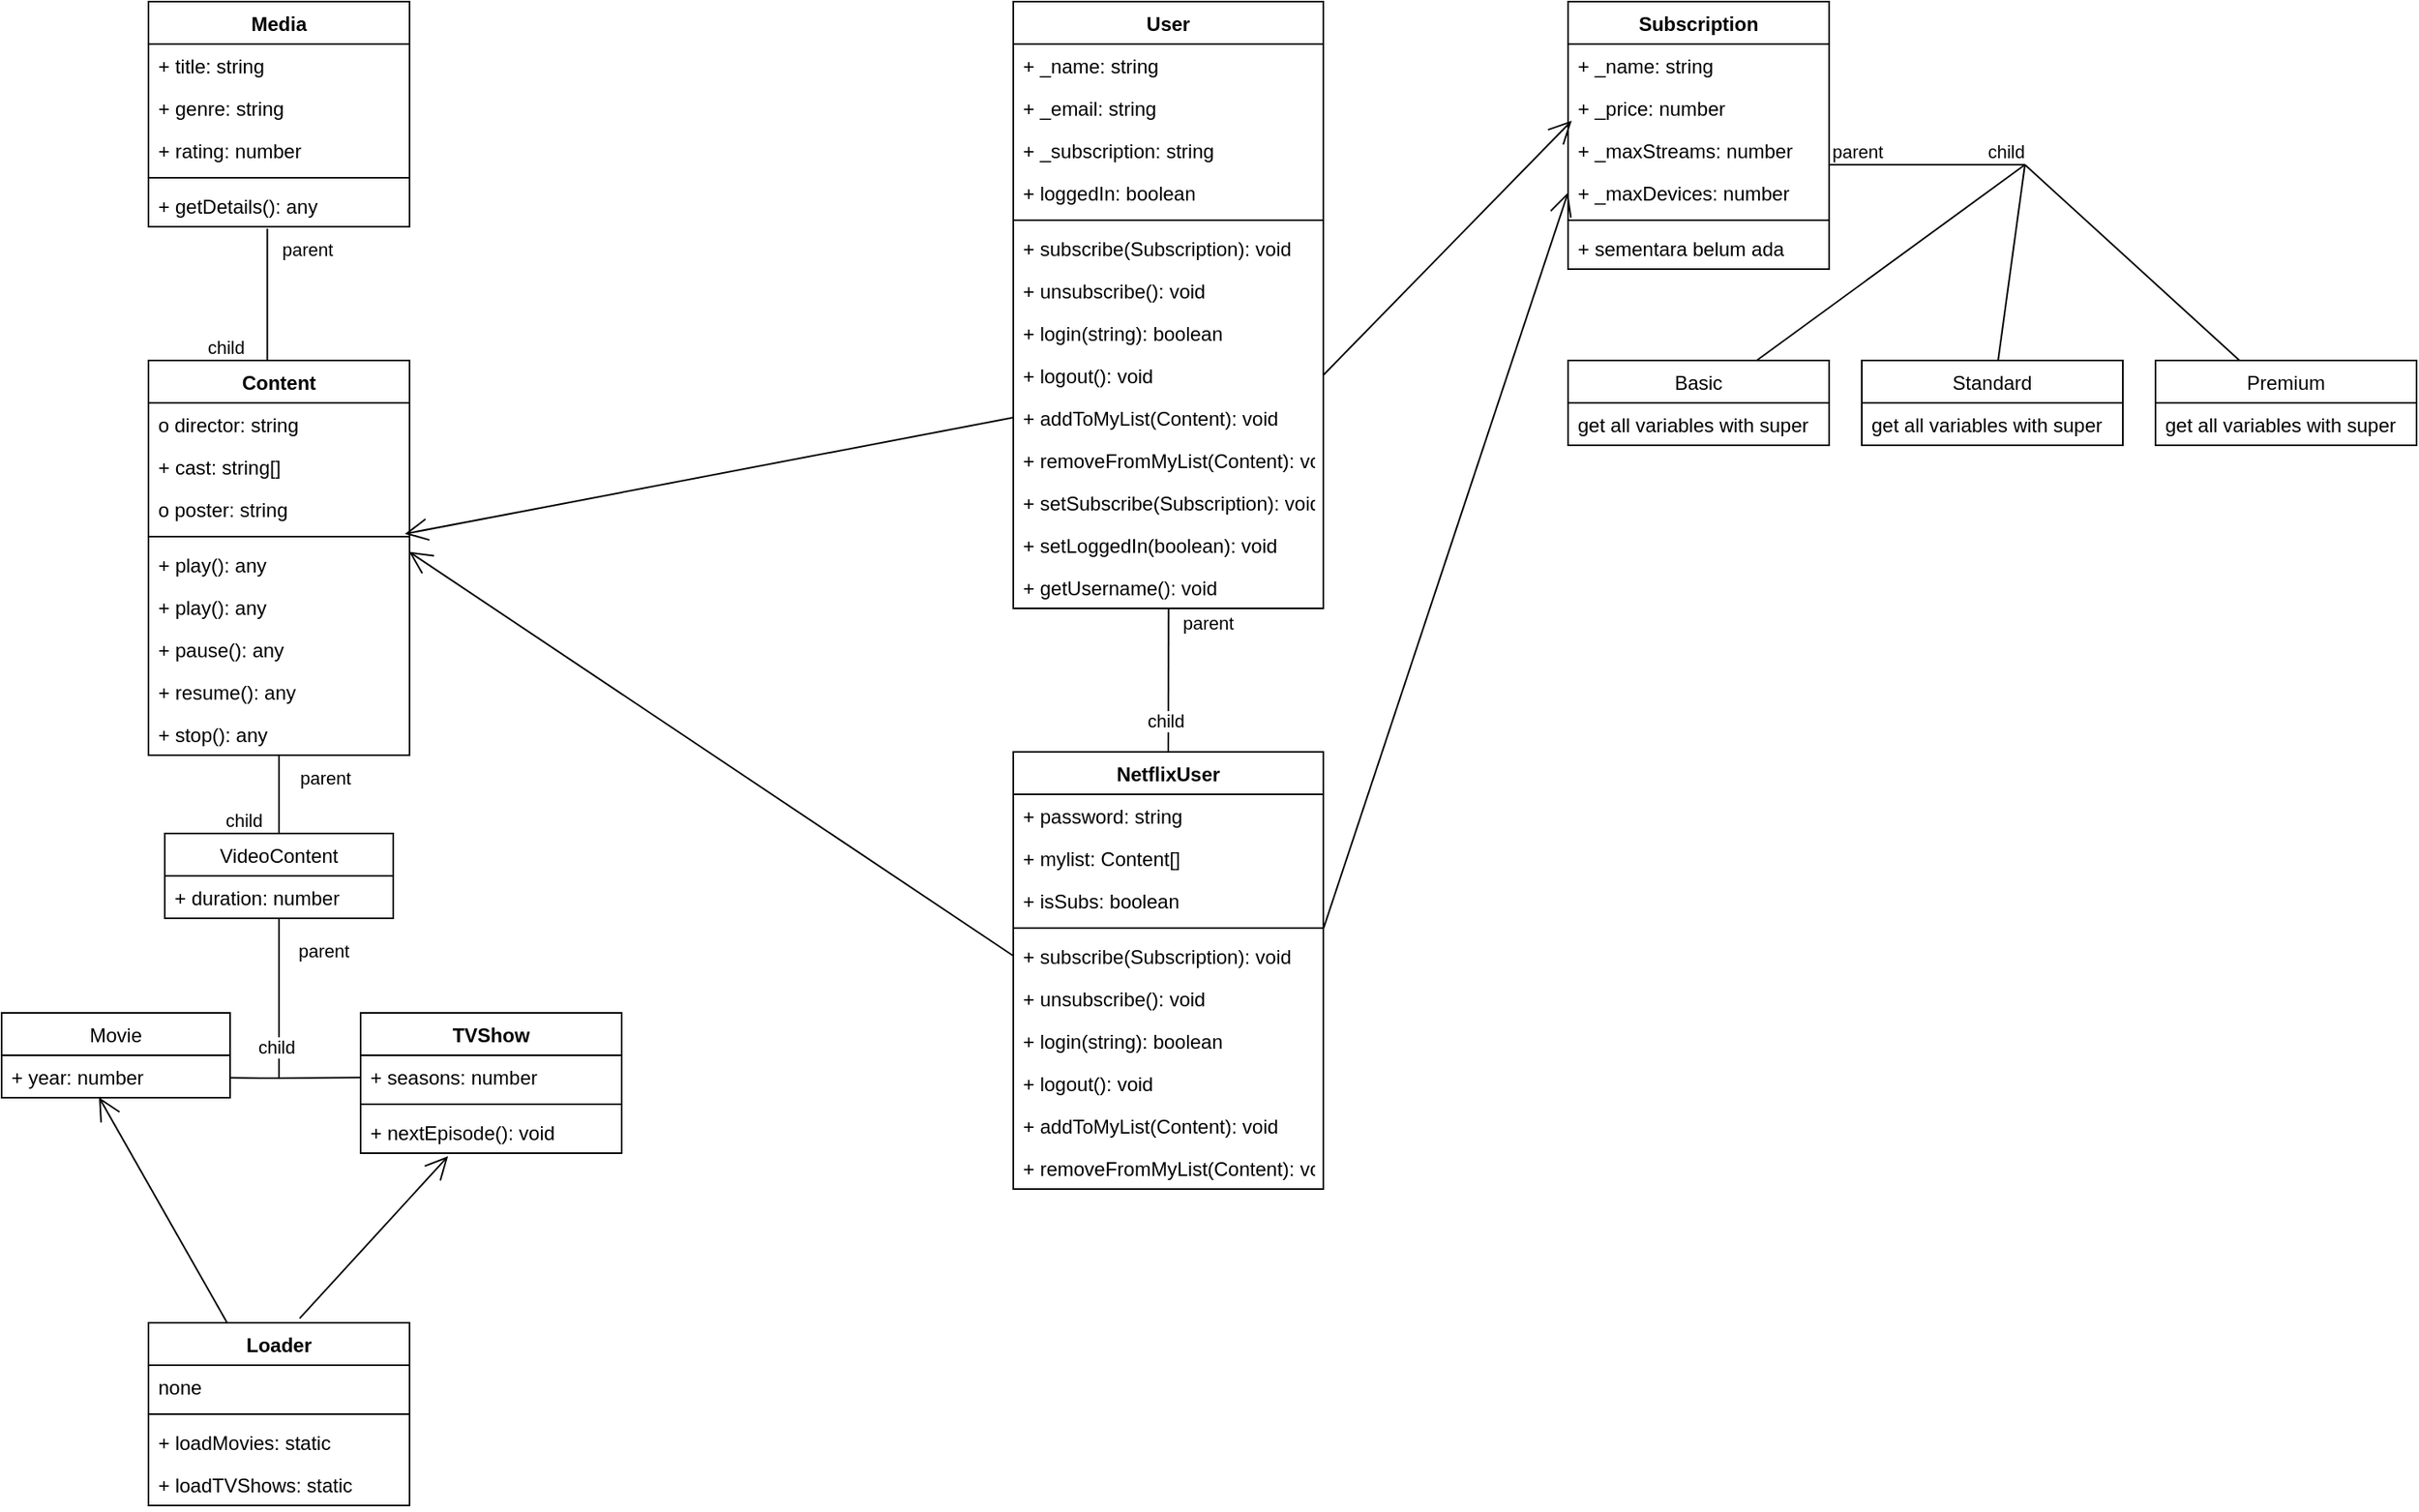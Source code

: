 <mxfile>
    <diagram id="Acv8xwLGpty85pNyHHhK" name="Page-1">
        <mxGraphModel dx="1274" dy="668" grid="1" gridSize="10" guides="1" tooltips="1" connect="1" arrows="1" fold="1" page="1" pageScale="1" pageWidth="850" pageHeight="1100" math="0" shadow="0">
            <root>
                <mxCell id="0"/>
                <mxCell id="1" parent="0"/>
                <mxCell id="2" value="Media" style="swimlane;fontStyle=1;align=center;verticalAlign=top;childLayout=stackLayout;horizontal=1;startSize=26;horizontalStack=0;resizeParent=1;resizeParentMax=0;resizeLast=0;collapsible=1;marginBottom=0;" parent="1" vertex="1">
                    <mxGeometry x="70" y="60" width="160" height="138" as="geometry"/>
                </mxCell>
                <mxCell id="3" value="+ title: string" style="text;strokeColor=none;fillColor=none;align=left;verticalAlign=top;spacingLeft=4;spacingRight=4;overflow=hidden;rotatable=0;points=[[0,0.5],[1,0.5]];portConstraint=eastwest;" parent="2" vertex="1">
                    <mxGeometry y="26" width="160" height="26" as="geometry"/>
                </mxCell>
                <mxCell id="7" value="+ genre: string" style="text;strokeColor=none;fillColor=none;align=left;verticalAlign=top;spacingLeft=4;spacingRight=4;overflow=hidden;rotatable=0;points=[[0,0.5],[1,0.5]];portConstraint=eastwest;" parent="2" vertex="1">
                    <mxGeometry y="52" width="160" height="26" as="geometry"/>
                </mxCell>
                <mxCell id="8" value="+ rating: number" style="text;strokeColor=none;fillColor=none;align=left;verticalAlign=top;spacingLeft=4;spacingRight=4;overflow=hidden;rotatable=0;points=[[0,0.5],[1,0.5]];portConstraint=eastwest;" parent="2" vertex="1">
                    <mxGeometry y="78" width="160" height="26" as="geometry"/>
                </mxCell>
                <mxCell id="4" value="" style="line;strokeWidth=1;fillColor=none;align=left;verticalAlign=middle;spacingTop=-1;spacingLeft=3;spacingRight=3;rotatable=0;labelPosition=right;points=[];portConstraint=eastwest;strokeColor=inherit;" parent="2" vertex="1">
                    <mxGeometry y="104" width="160" height="8" as="geometry"/>
                </mxCell>
                <mxCell id="5" value="+ getDetails(): any" style="text;strokeColor=none;fillColor=none;align=left;verticalAlign=top;spacingLeft=4;spacingRight=4;overflow=hidden;rotatable=0;points=[[0,0.5],[1,0.5]];portConstraint=eastwest;" parent="2" vertex="1">
                    <mxGeometry y="112" width="160" height="26" as="geometry"/>
                </mxCell>
                <mxCell id="9" value="Content" style="swimlane;fontStyle=1;align=center;verticalAlign=top;childLayout=stackLayout;horizontal=1;startSize=26;horizontalStack=0;resizeParent=1;resizeParentMax=0;resizeLast=0;collapsible=1;marginBottom=0;" parent="1" vertex="1">
                    <mxGeometry x="70" y="280" width="160" height="242" as="geometry"/>
                </mxCell>
                <mxCell id="10" value="o director: string" style="text;strokeColor=none;fillColor=none;align=left;verticalAlign=top;spacingLeft=4;spacingRight=4;overflow=hidden;rotatable=0;points=[[0,0.5],[1,0.5]];portConstraint=eastwest;" parent="9" vertex="1">
                    <mxGeometry y="26" width="160" height="26" as="geometry"/>
                </mxCell>
                <mxCell id="11" value="+ cast: string[]" style="text;strokeColor=none;fillColor=none;align=left;verticalAlign=top;spacingLeft=4;spacingRight=4;overflow=hidden;rotatable=0;points=[[0,0.5],[1,0.5]];portConstraint=eastwest;" parent="9" vertex="1">
                    <mxGeometry y="52" width="160" height="26" as="geometry"/>
                </mxCell>
                <mxCell id="12" value="o poster: string" style="text;strokeColor=none;fillColor=none;align=left;verticalAlign=top;spacingLeft=4;spacingRight=4;overflow=hidden;rotatable=0;points=[[0,0.5],[1,0.5]];portConstraint=eastwest;" parent="9" vertex="1">
                    <mxGeometry y="78" width="160" height="26" as="geometry"/>
                </mxCell>
                <mxCell id="13" value="" style="line;strokeWidth=1;fillColor=none;align=left;verticalAlign=middle;spacingTop=-1;spacingLeft=3;spacingRight=3;rotatable=0;labelPosition=right;points=[];portConstraint=eastwest;strokeColor=inherit;" parent="9" vertex="1">
                    <mxGeometry y="104" width="160" height="8" as="geometry"/>
                </mxCell>
                <mxCell id="14" value="+ play(): any" style="text;strokeColor=none;fillColor=none;align=left;verticalAlign=top;spacingLeft=4;spacingRight=4;overflow=hidden;rotatable=0;points=[[0,0.5],[1,0.5]];portConstraint=eastwest;" parent="9" vertex="1">
                    <mxGeometry y="112" width="160" height="26" as="geometry"/>
                </mxCell>
                <mxCell id="93" value="+ play(): any" style="text;strokeColor=none;fillColor=none;align=left;verticalAlign=top;spacingLeft=4;spacingRight=4;overflow=hidden;rotatable=0;points=[[0,0.5],[1,0.5]];portConstraint=eastwest;" vertex="1" parent="9">
                    <mxGeometry y="138" width="160" height="26" as="geometry"/>
                </mxCell>
                <mxCell id="15" value="+ pause(): any" style="text;strokeColor=none;fillColor=none;align=left;verticalAlign=top;spacingLeft=4;spacingRight=4;overflow=hidden;rotatable=0;points=[[0,0.5],[1,0.5]];portConstraint=eastwest;" parent="9" vertex="1">
                    <mxGeometry y="164" width="160" height="26" as="geometry"/>
                </mxCell>
                <mxCell id="16" value="+ resume(): any" style="text;strokeColor=none;fillColor=none;align=left;verticalAlign=top;spacingLeft=4;spacingRight=4;overflow=hidden;rotatable=0;points=[[0,0.5],[1,0.5]];portConstraint=eastwest;" parent="9" vertex="1">
                    <mxGeometry y="190" width="160" height="26" as="geometry"/>
                </mxCell>
                <mxCell id="17" value="+ stop(): any" style="text;strokeColor=none;fillColor=none;align=left;verticalAlign=top;spacingLeft=4;spacingRight=4;overflow=hidden;rotatable=0;points=[[0,0.5],[1,0.5]];portConstraint=eastwest;" parent="9" vertex="1">
                    <mxGeometry y="216" width="160" height="26" as="geometry"/>
                </mxCell>
                <mxCell id="18" value="" style="endArrow=none;html=1;edgeStyle=orthogonalEdgeStyle;exitX=0.455;exitY=1.046;exitDx=0;exitDy=0;exitPerimeter=0;" parent="1" source="5" target="9" edge="1">
                    <mxGeometry relative="1" as="geometry">
                        <mxPoint x="70" y="290" as="sourcePoint"/>
                        <mxPoint x="230" y="290" as="targetPoint"/>
                        <Array as="points">
                            <mxPoint x="143" y="260"/>
                            <mxPoint x="143" y="260"/>
                        </Array>
                    </mxGeometry>
                </mxCell>
                <mxCell id="19" value="parent" style="edgeLabel;resizable=0;html=1;align=left;verticalAlign=bottom;" parent="18" connectable="0" vertex="1">
                    <mxGeometry x="-1" relative="1" as="geometry">
                        <mxPoint x="7" y="21" as="offset"/>
                    </mxGeometry>
                </mxCell>
                <mxCell id="20" value="child" style="edgeLabel;resizable=0;html=1;align=right;verticalAlign=bottom;" parent="18" connectable="0" vertex="1">
                    <mxGeometry x="1" relative="1" as="geometry">
                        <mxPoint x="-13" as="offset"/>
                    </mxGeometry>
                </mxCell>
                <mxCell id="25" value="VideoContent" style="swimlane;fontStyle=0;childLayout=stackLayout;horizontal=1;startSize=26;fillColor=none;horizontalStack=0;resizeParent=1;resizeParentMax=0;resizeLast=0;collapsible=1;marginBottom=0;" parent="1" vertex="1">
                    <mxGeometry x="80" y="570" width="140" height="52" as="geometry"/>
                </mxCell>
                <mxCell id="26" value="+ duration: number" style="text;strokeColor=none;fillColor=none;align=left;verticalAlign=top;spacingLeft=4;spacingRight=4;overflow=hidden;rotatable=0;points=[[0,0.5],[1,0.5]];portConstraint=eastwest;" parent="25" vertex="1">
                    <mxGeometry y="26" width="140" height="26" as="geometry"/>
                </mxCell>
                <mxCell id="29" value="" style="endArrow=none;html=1;edgeStyle=orthogonalEdgeStyle;exitX=0.5;exitY=1;exitDx=0;exitDy=0;entryX=0.5;entryY=0;entryDx=0;entryDy=0;" parent="1" source="9" target="25" edge="1">
                    <mxGeometry relative="1" as="geometry">
                        <mxPoint x="110" y="610" as="sourcePoint"/>
                        <mxPoint x="270" y="610" as="targetPoint"/>
                        <Array as="points"/>
                    </mxGeometry>
                </mxCell>
                <mxCell id="30" value="parent" style="edgeLabel;resizable=0;html=1;align=left;verticalAlign=bottom;" parent="29" connectable="0" vertex="1">
                    <mxGeometry x="-1" relative="1" as="geometry">
                        <mxPoint x="11" y="22" as="offset"/>
                    </mxGeometry>
                </mxCell>
                <mxCell id="31" value="child" style="edgeLabel;resizable=0;html=1;align=right;verticalAlign=bottom;" parent="29" connectable="0" vertex="1">
                    <mxGeometry x="1" relative="1" as="geometry">
                        <mxPoint x="-10" as="offset"/>
                    </mxGeometry>
                </mxCell>
                <mxCell id="38" value="Movie" style="swimlane;fontStyle=0;childLayout=stackLayout;horizontal=1;startSize=26;fillColor=none;horizontalStack=0;resizeParent=1;resizeParentMax=0;resizeLast=0;collapsible=1;marginBottom=0;" parent="1" vertex="1">
                    <mxGeometry x="-20" y="680" width="140" height="52" as="geometry"/>
                </mxCell>
                <mxCell id="39" value="+ year: number" style="text;strokeColor=none;fillColor=none;align=left;verticalAlign=top;spacingLeft=4;spacingRight=4;overflow=hidden;rotatable=0;points=[[0,0.5],[1,0.5]];portConstraint=eastwest;" parent="38" vertex="1">
                    <mxGeometry y="26" width="140" height="26" as="geometry"/>
                </mxCell>
                <mxCell id="42" value="TVShow" style="swimlane;fontStyle=1;align=center;verticalAlign=top;childLayout=stackLayout;horizontal=1;startSize=26;horizontalStack=0;resizeParent=1;resizeParentMax=0;resizeLast=0;collapsible=1;marginBottom=0;" parent="1" vertex="1">
                    <mxGeometry x="200" y="680" width="160" height="86" as="geometry"/>
                </mxCell>
                <mxCell id="43" value="+ seasons: number" style="text;strokeColor=none;fillColor=none;align=left;verticalAlign=top;spacingLeft=4;spacingRight=4;overflow=hidden;rotatable=0;points=[[0,0.5],[1,0.5]];portConstraint=eastwest;" parent="42" vertex="1">
                    <mxGeometry y="26" width="160" height="26" as="geometry"/>
                </mxCell>
                <mxCell id="44" value="" style="line;strokeWidth=1;fillColor=none;align=left;verticalAlign=middle;spacingTop=-1;spacingLeft=3;spacingRight=3;rotatable=0;labelPosition=right;points=[];portConstraint=eastwest;strokeColor=inherit;" parent="42" vertex="1">
                    <mxGeometry y="52" width="160" height="8" as="geometry"/>
                </mxCell>
                <mxCell id="45" value="+ nextEpisode(): void" style="text;strokeColor=none;fillColor=none;align=left;verticalAlign=top;spacingLeft=4;spacingRight=4;overflow=hidden;rotatable=0;points=[[0,0.5],[1,0.5]];portConstraint=eastwest;" parent="42" vertex="1">
                    <mxGeometry y="60" width="160" height="26" as="geometry"/>
                </mxCell>
                <mxCell id="46" value="" style="endArrow=none;html=1;edgeStyle=orthogonalEdgeStyle;exitX=0.5;exitY=1.011;exitDx=0;exitDy=0;exitPerimeter=0;" parent="1" source="26" edge="1">
                    <mxGeometry relative="1" as="geometry">
                        <mxPoint x="40" y="720" as="sourcePoint"/>
                        <mxPoint x="150" y="720" as="targetPoint"/>
                        <Array as="points"/>
                    </mxGeometry>
                </mxCell>
                <mxCell id="47" value="parent" style="edgeLabel;resizable=0;html=1;align=left;verticalAlign=bottom;" parent="46" connectable="0" vertex="1">
                    <mxGeometry x="-1" relative="1" as="geometry">
                        <mxPoint x="10" y="28" as="offset"/>
                    </mxGeometry>
                </mxCell>
                <mxCell id="48" value="child" style="edgeLabel;resizable=0;html=1;align=right;verticalAlign=bottom;" parent="46" connectable="0" vertex="1">
                    <mxGeometry x="1" relative="1" as="geometry">
                        <mxPoint x="10" y="-10" as="offset"/>
                    </mxGeometry>
                </mxCell>
                <mxCell id="49" style="edgeStyle=none;html=1;endArrow=none;endFill=0;" parent="1" source="43" edge="1">
                    <mxGeometry relative="1" as="geometry">
                        <mxPoint x="150" y="720" as="targetPoint"/>
                    </mxGeometry>
                </mxCell>
                <mxCell id="52" style="edgeStyle=none;html=1;endArrow=none;endFill=0;" parent="1" source="39" edge="1">
                    <mxGeometry relative="1" as="geometry">
                        <mxPoint x="150" y="720" as="targetPoint"/>
                        <Array as="points">
                            <mxPoint x="140" y="720"/>
                        </Array>
                    </mxGeometry>
                </mxCell>
                <mxCell id="53" value="Loader" style="swimlane;fontStyle=1;align=center;verticalAlign=top;childLayout=stackLayout;horizontal=1;startSize=26;horizontalStack=0;resizeParent=1;resizeParentMax=0;resizeLast=0;collapsible=1;marginBottom=0;" parent="1" vertex="1">
                    <mxGeometry x="70" y="870" width="160" height="112" as="geometry"/>
                </mxCell>
                <mxCell id="54" value="none" style="text;strokeColor=none;fillColor=none;align=left;verticalAlign=top;spacingLeft=4;spacingRight=4;overflow=hidden;rotatable=0;points=[[0,0.5],[1,0.5]];portConstraint=eastwest;" parent="53" vertex="1">
                    <mxGeometry y="26" width="160" height="26" as="geometry"/>
                </mxCell>
                <mxCell id="55" value="" style="line;strokeWidth=1;fillColor=none;align=left;verticalAlign=middle;spacingTop=-1;spacingLeft=3;spacingRight=3;rotatable=0;labelPosition=right;points=[];portConstraint=eastwest;strokeColor=inherit;" parent="53" vertex="1">
                    <mxGeometry y="52" width="160" height="8" as="geometry"/>
                </mxCell>
                <mxCell id="56" value="+ loadMovies: static" style="text;strokeColor=none;fillColor=none;align=left;verticalAlign=top;spacingLeft=4;spacingRight=4;overflow=hidden;rotatable=0;points=[[0,0.5],[1,0.5]];portConstraint=eastwest;" parent="53" vertex="1">
                    <mxGeometry y="60" width="160" height="26" as="geometry"/>
                </mxCell>
                <mxCell id="57" value="+ loadTVShows: static" style="text;strokeColor=none;fillColor=none;align=left;verticalAlign=top;spacingLeft=4;spacingRight=4;overflow=hidden;rotatable=0;points=[[0,0.5],[1,0.5]];portConstraint=eastwest;" parent="53" vertex="1">
                    <mxGeometry y="86" width="160" height="26" as="geometry"/>
                </mxCell>
                <mxCell id="58" value="" style="endArrow=open;endFill=1;endSize=12;html=1;entryX=0.426;entryY=0.988;entryDx=0;entryDy=0;entryPerimeter=0;" parent="1" source="53" target="39" edge="1">
                    <mxGeometry width="160" relative="1" as="geometry">
                        <mxPoint x="270" y="760" as="sourcePoint"/>
                        <mxPoint x="110" y="760" as="targetPoint"/>
                    </mxGeometry>
                </mxCell>
                <mxCell id="59" value="" style="endArrow=open;endFill=1;endSize=12;html=1;exitX=0.579;exitY=-0.024;exitDx=0;exitDy=0;exitPerimeter=0;entryX=0.335;entryY=1.073;entryDx=0;entryDy=0;entryPerimeter=0;" parent="1" source="53" target="45" edge="1">
                    <mxGeometry width="160" relative="1" as="geometry">
                        <mxPoint x="110" y="760" as="sourcePoint"/>
                        <mxPoint x="270" y="760" as="targetPoint"/>
                    </mxGeometry>
                </mxCell>
                <mxCell id="60" value="User" style="swimlane;fontStyle=1;align=center;verticalAlign=top;childLayout=stackLayout;horizontal=1;startSize=26;horizontalStack=0;resizeParent=1;resizeParentMax=0;resizeLast=0;collapsible=1;marginBottom=0;" vertex="1" parent="1">
                    <mxGeometry x="600" y="60" width="190" height="372" as="geometry"/>
                </mxCell>
                <mxCell id="61" value="+ _name: string" style="text;strokeColor=none;fillColor=none;align=left;verticalAlign=top;spacingLeft=4;spacingRight=4;overflow=hidden;rotatable=0;points=[[0,0.5],[1,0.5]];portConstraint=eastwest;" vertex="1" parent="60">
                    <mxGeometry y="26" width="190" height="26" as="geometry"/>
                </mxCell>
                <mxCell id="64" value="+ _email: string" style="text;strokeColor=none;fillColor=none;align=left;verticalAlign=top;spacingLeft=4;spacingRight=4;overflow=hidden;rotatable=0;points=[[0,0.5],[1,0.5]];portConstraint=eastwest;" vertex="1" parent="60">
                    <mxGeometry y="52" width="190" height="26" as="geometry"/>
                </mxCell>
                <mxCell id="65" value="+ _subscription: string" style="text;strokeColor=none;fillColor=none;align=left;verticalAlign=top;spacingLeft=4;spacingRight=4;overflow=hidden;rotatable=0;points=[[0,0.5],[1,0.5]];portConstraint=eastwest;" vertex="1" parent="60">
                    <mxGeometry y="78" width="190" height="26" as="geometry"/>
                </mxCell>
                <mxCell id="66" value="+ loggedIn: boolean" style="text;strokeColor=none;fillColor=none;align=left;verticalAlign=top;spacingLeft=4;spacingRight=4;overflow=hidden;rotatable=0;points=[[0,0.5],[1,0.5]];portConstraint=eastwest;" vertex="1" parent="60">
                    <mxGeometry y="104" width="190" height="26" as="geometry"/>
                </mxCell>
                <mxCell id="62" value="" style="line;strokeWidth=1;fillColor=none;align=left;verticalAlign=middle;spacingTop=-1;spacingLeft=3;spacingRight=3;rotatable=0;labelPosition=right;points=[];portConstraint=eastwest;strokeColor=inherit;" vertex="1" parent="60">
                    <mxGeometry y="130" width="190" height="8" as="geometry"/>
                </mxCell>
                <mxCell id="63" value="+ subscribe(Subscription): void" style="text;strokeColor=none;fillColor=none;align=left;verticalAlign=top;spacingLeft=4;spacingRight=4;overflow=hidden;rotatable=0;points=[[0,0.5],[1,0.5]];portConstraint=eastwest;" vertex="1" parent="60">
                    <mxGeometry y="138" width="190" height="26" as="geometry"/>
                </mxCell>
                <mxCell id="68" value="+ unsubscribe(): void" style="text;strokeColor=none;fillColor=none;align=left;verticalAlign=top;spacingLeft=4;spacingRight=4;overflow=hidden;rotatable=0;points=[[0,0.5],[1,0.5]];portConstraint=eastwest;" vertex="1" parent="60">
                    <mxGeometry y="164" width="190" height="26" as="geometry"/>
                </mxCell>
                <mxCell id="69" value="+ login(string): boolean" style="text;strokeColor=none;fillColor=none;align=left;verticalAlign=top;spacingLeft=4;spacingRight=4;overflow=hidden;rotatable=0;points=[[0,0.5],[1,0.5]];portConstraint=eastwest;" vertex="1" parent="60">
                    <mxGeometry y="190" width="190" height="26" as="geometry"/>
                </mxCell>
                <mxCell id="70" value="+ logout(): void" style="text;strokeColor=none;fillColor=none;align=left;verticalAlign=top;spacingLeft=4;spacingRight=4;overflow=hidden;rotatable=0;points=[[0,0.5],[1,0.5]];portConstraint=eastwest;" vertex="1" parent="60">
                    <mxGeometry y="216" width="190" height="26" as="geometry"/>
                </mxCell>
                <mxCell id="71" value="+ addToMyList(Content): void" style="text;strokeColor=none;fillColor=none;align=left;verticalAlign=top;spacingLeft=4;spacingRight=4;overflow=hidden;rotatable=0;points=[[0,0.5],[1,0.5]];portConstraint=eastwest;" vertex="1" parent="60">
                    <mxGeometry y="242" width="190" height="26" as="geometry"/>
                </mxCell>
                <mxCell id="72" value="+ removeFromMyList(Content): void" style="text;strokeColor=none;fillColor=none;align=left;verticalAlign=top;spacingLeft=4;spacingRight=4;overflow=hidden;rotatable=0;points=[[0,0.5],[1,0.5]];portConstraint=eastwest;" vertex="1" parent="60">
                    <mxGeometry y="268" width="190" height="26" as="geometry"/>
                </mxCell>
                <mxCell id="73" value="+ setSubscribe(Subscription): void" style="text;strokeColor=none;fillColor=none;align=left;verticalAlign=top;spacingLeft=4;spacingRight=4;overflow=hidden;rotatable=0;points=[[0,0.5],[1,0.5]];portConstraint=eastwest;" vertex="1" parent="60">
                    <mxGeometry y="294" width="190" height="26" as="geometry"/>
                </mxCell>
                <mxCell id="74" value="+ setLoggedIn(boolean): void" style="text;strokeColor=none;fillColor=none;align=left;verticalAlign=top;spacingLeft=4;spacingRight=4;overflow=hidden;rotatable=0;points=[[0,0.5],[1,0.5]];portConstraint=eastwest;" vertex="1" parent="60">
                    <mxGeometry y="320" width="190" height="26" as="geometry"/>
                </mxCell>
                <mxCell id="75" value="+ getUsername(): void" style="text;strokeColor=none;fillColor=none;align=left;verticalAlign=top;spacingLeft=4;spacingRight=4;overflow=hidden;rotatable=0;points=[[0,0.5],[1,0.5]];portConstraint=eastwest;" vertex="1" parent="60">
                    <mxGeometry y="346" width="190" height="26" as="geometry"/>
                </mxCell>
                <mxCell id="77" value="NetflixUser" style="swimlane;fontStyle=1;align=center;verticalAlign=top;childLayout=stackLayout;horizontal=1;startSize=26;horizontalStack=0;resizeParent=1;resizeParentMax=0;resizeLast=0;collapsible=1;marginBottom=0;" vertex="1" parent="1">
                    <mxGeometry x="600" y="520" width="190" height="268" as="geometry"/>
                </mxCell>
                <mxCell id="78" value="+ password: string" style="text;strokeColor=none;fillColor=none;align=left;verticalAlign=top;spacingLeft=4;spacingRight=4;overflow=hidden;rotatable=0;points=[[0,0.5],[1,0.5]];portConstraint=eastwest;" vertex="1" parent="77">
                    <mxGeometry y="26" width="190" height="26" as="geometry"/>
                </mxCell>
                <mxCell id="79" value="+ mylist: Content[]" style="text;strokeColor=none;fillColor=none;align=left;verticalAlign=top;spacingLeft=4;spacingRight=4;overflow=hidden;rotatable=0;points=[[0,0.5],[1,0.5]];portConstraint=eastwest;" vertex="1" parent="77">
                    <mxGeometry y="52" width="190" height="26" as="geometry"/>
                </mxCell>
                <mxCell id="80" value="+ isSubs: boolean" style="text;strokeColor=none;fillColor=none;align=left;verticalAlign=top;spacingLeft=4;spacingRight=4;overflow=hidden;rotatable=0;points=[[0,0.5],[1,0.5]];portConstraint=eastwest;" vertex="1" parent="77">
                    <mxGeometry y="78" width="190" height="26" as="geometry"/>
                </mxCell>
                <mxCell id="82" value="" style="line;strokeWidth=1;fillColor=none;align=left;verticalAlign=middle;spacingTop=-1;spacingLeft=3;spacingRight=3;rotatable=0;labelPosition=right;points=[];portConstraint=eastwest;strokeColor=inherit;" vertex="1" parent="77">
                    <mxGeometry y="104" width="190" height="8" as="geometry"/>
                </mxCell>
                <mxCell id="83" value="+ subscribe(Subscription): void" style="text;strokeColor=none;fillColor=none;align=left;verticalAlign=top;spacingLeft=4;spacingRight=4;overflow=hidden;rotatable=0;points=[[0,0.5],[1,0.5]];portConstraint=eastwest;" vertex="1" parent="77">
                    <mxGeometry y="112" width="190" height="26" as="geometry"/>
                </mxCell>
                <mxCell id="84" value="+ unsubscribe(): void" style="text;strokeColor=none;fillColor=none;align=left;verticalAlign=top;spacingLeft=4;spacingRight=4;overflow=hidden;rotatable=0;points=[[0,0.5],[1,0.5]];portConstraint=eastwest;" vertex="1" parent="77">
                    <mxGeometry y="138" width="190" height="26" as="geometry"/>
                </mxCell>
                <mxCell id="85" value="+ login(string): boolean" style="text;strokeColor=none;fillColor=none;align=left;verticalAlign=top;spacingLeft=4;spacingRight=4;overflow=hidden;rotatable=0;points=[[0,0.5],[1,0.5]];portConstraint=eastwest;" vertex="1" parent="77">
                    <mxGeometry y="164" width="190" height="26" as="geometry"/>
                </mxCell>
                <mxCell id="86" value="+ logout(): void" style="text;strokeColor=none;fillColor=none;align=left;verticalAlign=top;spacingLeft=4;spacingRight=4;overflow=hidden;rotatable=0;points=[[0,0.5],[1,0.5]];portConstraint=eastwest;" vertex="1" parent="77">
                    <mxGeometry y="190" width="190" height="26" as="geometry"/>
                </mxCell>
                <mxCell id="87" value="+ addToMyList(Content): void" style="text;strokeColor=none;fillColor=none;align=left;verticalAlign=top;spacingLeft=4;spacingRight=4;overflow=hidden;rotatable=0;points=[[0,0.5],[1,0.5]];portConstraint=eastwest;" vertex="1" parent="77">
                    <mxGeometry y="216" width="190" height="26" as="geometry"/>
                </mxCell>
                <mxCell id="88" value="+ removeFromMyList(Content): void" style="text;strokeColor=none;fillColor=none;align=left;verticalAlign=top;spacingLeft=4;spacingRight=4;overflow=hidden;rotatable=0;points=[[0,0.5],[1,0.5]];portConstraint=eastwest;" vertex="1" parent="77">
                    <mxGeometry y="242" width="190" height="26" as="geometry"/>
                </mxCell>
                <mxCell id="94" value="" style="endArrow=none;html=1;edgeStyle=orthogonalEdgeStyle;exitX=0.501;exitY=1.012;exitDx=0;exitDy=0;exitPerimeter=0;entryX=0.5;entryY=0;entryDx=0;entryDy=0;" edge="1" parent="1" source="75" target="77">
                    <mxGeometry relative="1" as="geometry">
                        <mxPoint x="160.0" y="632.286" as="sourcePoint"/>
                        <mxPoint x="580" y="640" as="targetPoint"/>
                        <Array as="points">
                            <mxPoint x="695" y="432"/>
                        </Array>
                    </mxGeometry>
                </mxCell>
                <mxCell id="95" value="parent" style="edgeLabel;resizable=0;html=1;align=left;verticalAlign=bottom;" connectable="0" vertex="1" parent="94">
                    <mxGeometry x="-1" relative="1" as="geometry">
                        <mxPoint x="7" y="17" as="offset"/>
                    </mxGeometry>
                </mxCell>
                <mxCell id="96" value="child" style="edgeLabel;resizable=0;html=1;align=right;verticalAlign=bottom;" connectable="0" vertex="1" parent="94">
                    <mxGeometry x="1" relative="1" as="geometry">
                        <mxPoint x="10" y="-10" as="offset"/>
                    </mxGeometry>
                </mxCell>
                <mxCell id="97" value="Subscription" style="swimlane;fontStyle=1;align=center;verticalAlign=top;childLayout=stackLayout;horizontal=1;startSize=26;horizontalStack=0;resizeParent=1;resizeParentMax=0;resizeLast=0;collapsible=1;marginBottom=0;" vertex="1" parent="1">
                    <mxGeometry x="940" y="60" width="160" height="164" as="geometry"/>
                </mxCell>
                <mxCell id="101" value="+ _name: string" style="text;strokeColor=none;fillColor=none;align=left;verticalAlign=top;spacingLeft=4;spacingRight=4;overflow=hidden;rotatable=0;points=[[0,0.5],[1,0.5]];portConstraint=eastwest;" vertex="1" parent="97">
                    <mxGeometry y="26" width="160" height="26" as="geometry"/>
                </mxCell>
                <mxCell id="102" value="+ _price: number" style="text;strokeColor=none;fillColor=none;align=left;verticalAlign=top;spacingLeft=4;spacingRight=4;overflow=hidden;rotatable=0;points=[[0,0.5],[1,0.5]];portConstraint=eastwest;" vertex="1" parent="97">
                    <mxGeometry y="52" width="160" height="26" as="geometry"/>
                </mxCell>
                <mxCell id="103" value="+ _maxStreams: number" style="text;strokeColor=none;fillColor=none;align=left;verticalAlign=top;spacingLeft=4;spacingRight=4;overflow=hidden;rotatable=0;points=[[0,0.5],[1,0.5]];portConstraint=eastwest;" vertex="1" parent="97">
                    <mxGeometry y="78" width="160" height="26" as="geometry"/>
                </mxCell>
                <mxCell id="98" value="+ _maxDevices: number" style="text;strokeColor=none;fillColor=none;align=left;verticalAlign=top;spacingLeft=4;spacingRight=4;overflow=hidden;rotatable=0;points=[[0,0.5],[1,0.5]];portConstraint=eastwest;" vertex="1" parent="97">
                    <mxGeometry y="104" width="160" height="26" as="geometry"/>
                </mxCell>
                <mxCell id="99" value="" style="line;strokeWidth=1;fillColor=none;align=left;verticalAlign=middle;spacingTop=-1;spacingLeft=3;spacingRight=3;rotatable=0;labelPosition=right;points=[];portConstraint=eastwest;strokeColor=inherit;" vertex="1" parent="97">
                    <mxGeometry y="130" width="160" height="8" as="geometry"/>
                </mxCell>
                <mxCell id="100" value="+ sementara belum ada" style="text;strokeColor=none;fillColor=none;align=left;verticalAlign=top;spacingLeft=4;spacingRight=4;overflow=hidden;rotatable=0;points=[[0,0.5],[1,0.5]];portConstraint=eastwest;" vertex="1" parent="97">
                    <mxGeometry y="138" width="160" height="26" as="geometry"/>
                </mxCell>
                <mxCell id="115" style="edgeStyle=none;html=1;endArrow=none;endFill=0;" edge="1" parent="1" source="104">
                    <mxGeometry relative="1" as="geometry">
                        <mxPoint x="1220" y="160" as="targetPoint"/>
                    </mxGeometry>
                </mxCell>
                <mxCell id="104" value="Basic" style="swimlane;fontStyle=0;childLayout=stackLayout;horizontal=1;startSize=26;fillColor=none;horizontalStack=0;resizeParent=1;resizeParentMax=0;resizeLast=0;collapsible=1;marginBottom=0;" vertex="1" parent="1">
                    <mxGeometry x="940" y="280" width="160" height="52" as="geometry"/>
                </mxCell>
                <mxCell id="105" value="get all variables with super" style="text;strokeColor=none;fillColor=none;align=left;verticalAlign=top;spacingLeft=4;spacingRight=4;overflow=hidden;rotatable=0;points=[[0,0.5],[1,0.5]];portConstraint=eastwest;" vertex="1" parent="104">
                    <mxGeometry y="26" width="160" height="26" as="geometry"/>
                </mxCell>
                <mxCell id="116" style="edgeStyle=none;html=1;endArrow=none;endFill=0;" edge="1" parent="1" source="108">
                    <mxGeometry relative="1" as="geometry">
                        <mxPoint x="1220" y="160" as="targetPoint"/>
                    </mxGeometry>
                </mxCell>
                <mxCell id="108" value="Standard" style="swimlane;fontStyle=0;childLayout=stackLayout;horizontal=1;startSize=26;fillColor=none;horizontalStack=0;resizeParent=1;resizeParentMax=0;resizeLast=0;collapsible=1;marginBottom=0;" vertex="1" parent="1">
                    <mxGeometry x="1120" y="280" width="160" height="52" as="geometry"/>
                </mxCell>
                <mxCell id="109" value="get all variables with super" style="text;strokeColor=none;fillColor=none;align=left;verticalAlign=top;spacingLeft=4;spacingRight=4;overflow=hidden;rotatable=0;points=[[0,0.5],[1,0.5]];portConstraint=eastwest;" vertex="1" parent="108">
                    <mxGeometry y="26" width="160" height="26" as="geometry"/>
                </mxCell>
                <mxCell id="117" style="edgeStyle=none;html=1;endArrow=none;endFill=0;" edge="1" parent="1" source="110">
                    <mxGeometry relative="1" as="geometry">
                        <mxPoint x="1220" y="160" as="targetPoint"/>
                    </mxGeometry>
                </mxCell>
                <mxCell id="110" value="Premium" style="swimlane;fontStyle=0;childLayout=stackLayout;horizontal=1;startSize=26;fillColor=none;horizontalStack=0;resizeParent=1;resizeParentMax=0;resizeLast=0;collapsible=1;marginBottom=0;" vertex="1" parent="1">
                    <mxGeometry x="1300" y="280" width="160" height="52" as="geometry"/>
                </mxCell>
                <mxCell id="111" value="get all variables with super" style="text;strokeColor=none;fillColor=none;align=left;verticalAlign=top;spacingLeft=4;spacingRight=4;overflow=hidden;rotatable=0;points=[[0,0.5],[1,0.5]];portConstraint=eastwest;" vertex="1" parent="110">
                    <mxGeometry y="26" width="160" height="26" as="geometry"/>
                </mxCell>
                <mxCell id="112" value="" style="endArrow=none;html=1;edgeStyle=orthogonalEdgeStyle;" edge="1" parent="1">
                    <mxGeometry relative="1" as="geometry">
                        <mxPoint x="1100" y="160" as="sourcePoint"/>
                        <mxPoint x="1220" y="160" as="targetPoint"/>
                    </mxGeometry>
                </mxCell>
                <mxCell id="113" value="parent" style="edgeLabel;resizable=0;html=1;align=left;verticalAlign=bottom;" connectable="0" vertex="1" parent="112">
                    <mxGeometry x="-1" relative="1" as="geometry"/>
                </mxCell>
                <mxCell id="114" value="child" style="edgeLabel;resizable=0;html=1;align=right;verticalAlign=bottom;" connectable="0" vertex="1" parent="112">
                    <mxGeometry x="1" relative="1" as="geometry"/>
                </mxCell>
                <mxCell id="118" value="" style="endArrow=open;endFill=1;endSize=12;html=1;exitX=1;exitY=0.5;exitDx=0;exitDy=0;entryX=0.014;entryY=-0.192;entryDx=0;entryDy=0;entryPerimeter=0;" edge="1" parent="1" source="70" target="103">
                    <mxGeometry width="160" relative="1" as="geometry">
                        <mxPoint x="910" y="320" as="sourcePoint"/>
                        <mxPoint x="1070" y="320" as="targetPoint"/>
                    </mxGeometry>
                </mxCell>
                <mxCell id="76" value="" style="endArrow=open;endFill=1;endSize=12;html=1;exitX=0;exitY=0.5;exitDx=0;exitDy=0;entryX=0.982;entryY=1.089;entryDx=0;entryDy=0;entryPerimeter=0;" edge="1" parent="1" source="71" target="12">
                    <mxGeometry width="160" relative="1" as="geometry">
                        <mxPoint x="425" y="370" as="sourcePoint"/>
                        <mxPoint x="265" y="370" as="targetPoint"/>
                    </mxGeometry>
                </mxCell>
                <mxCell id="92" value="" style="endArrow=open;endFill=1;endSize=12;html=1;exitX=0;exitY=0.5;exitDx=0;exitDy=0;entryX=0.998;entryY=0.203;entryDx=0;entryDy=0;entryPerimeter=0;" edge="1" parent="1" source="83" target="14">
                    <mxGeometry width="160" relative="1" as="geometry">
                        <mxPoint x="610" y="325" as="sourcePoint"/>
                        <mxPoint x="237.12" y="396.314" as="targetPoint"/>
                    </mxGeometry>
                </mxCell>
                <mxCell id="119" value="" style="endArrow=open;endFill=1;endSize=12;html=1;exitX=1.001;exitY=-0.154;exitDx=0;exitDy=0;entryX=0;entryY=0.5;entryDx=0;entryDy=0;exitPerimeter=0;" edge="1" parent="1" source="83" target="98">
                    <mxGeometry width="160" relative="1" as="geometry">
                        <mxPoint x="800" y="645.99" as="sourcePoint"/>
                        <mxPoint x="952.24" y="489.998" as="targetPoint"/>
                    </mxGeometry>
                </mxCell>
            </root>
        </mxGraphModel>
    </diagram>
</mxfile>